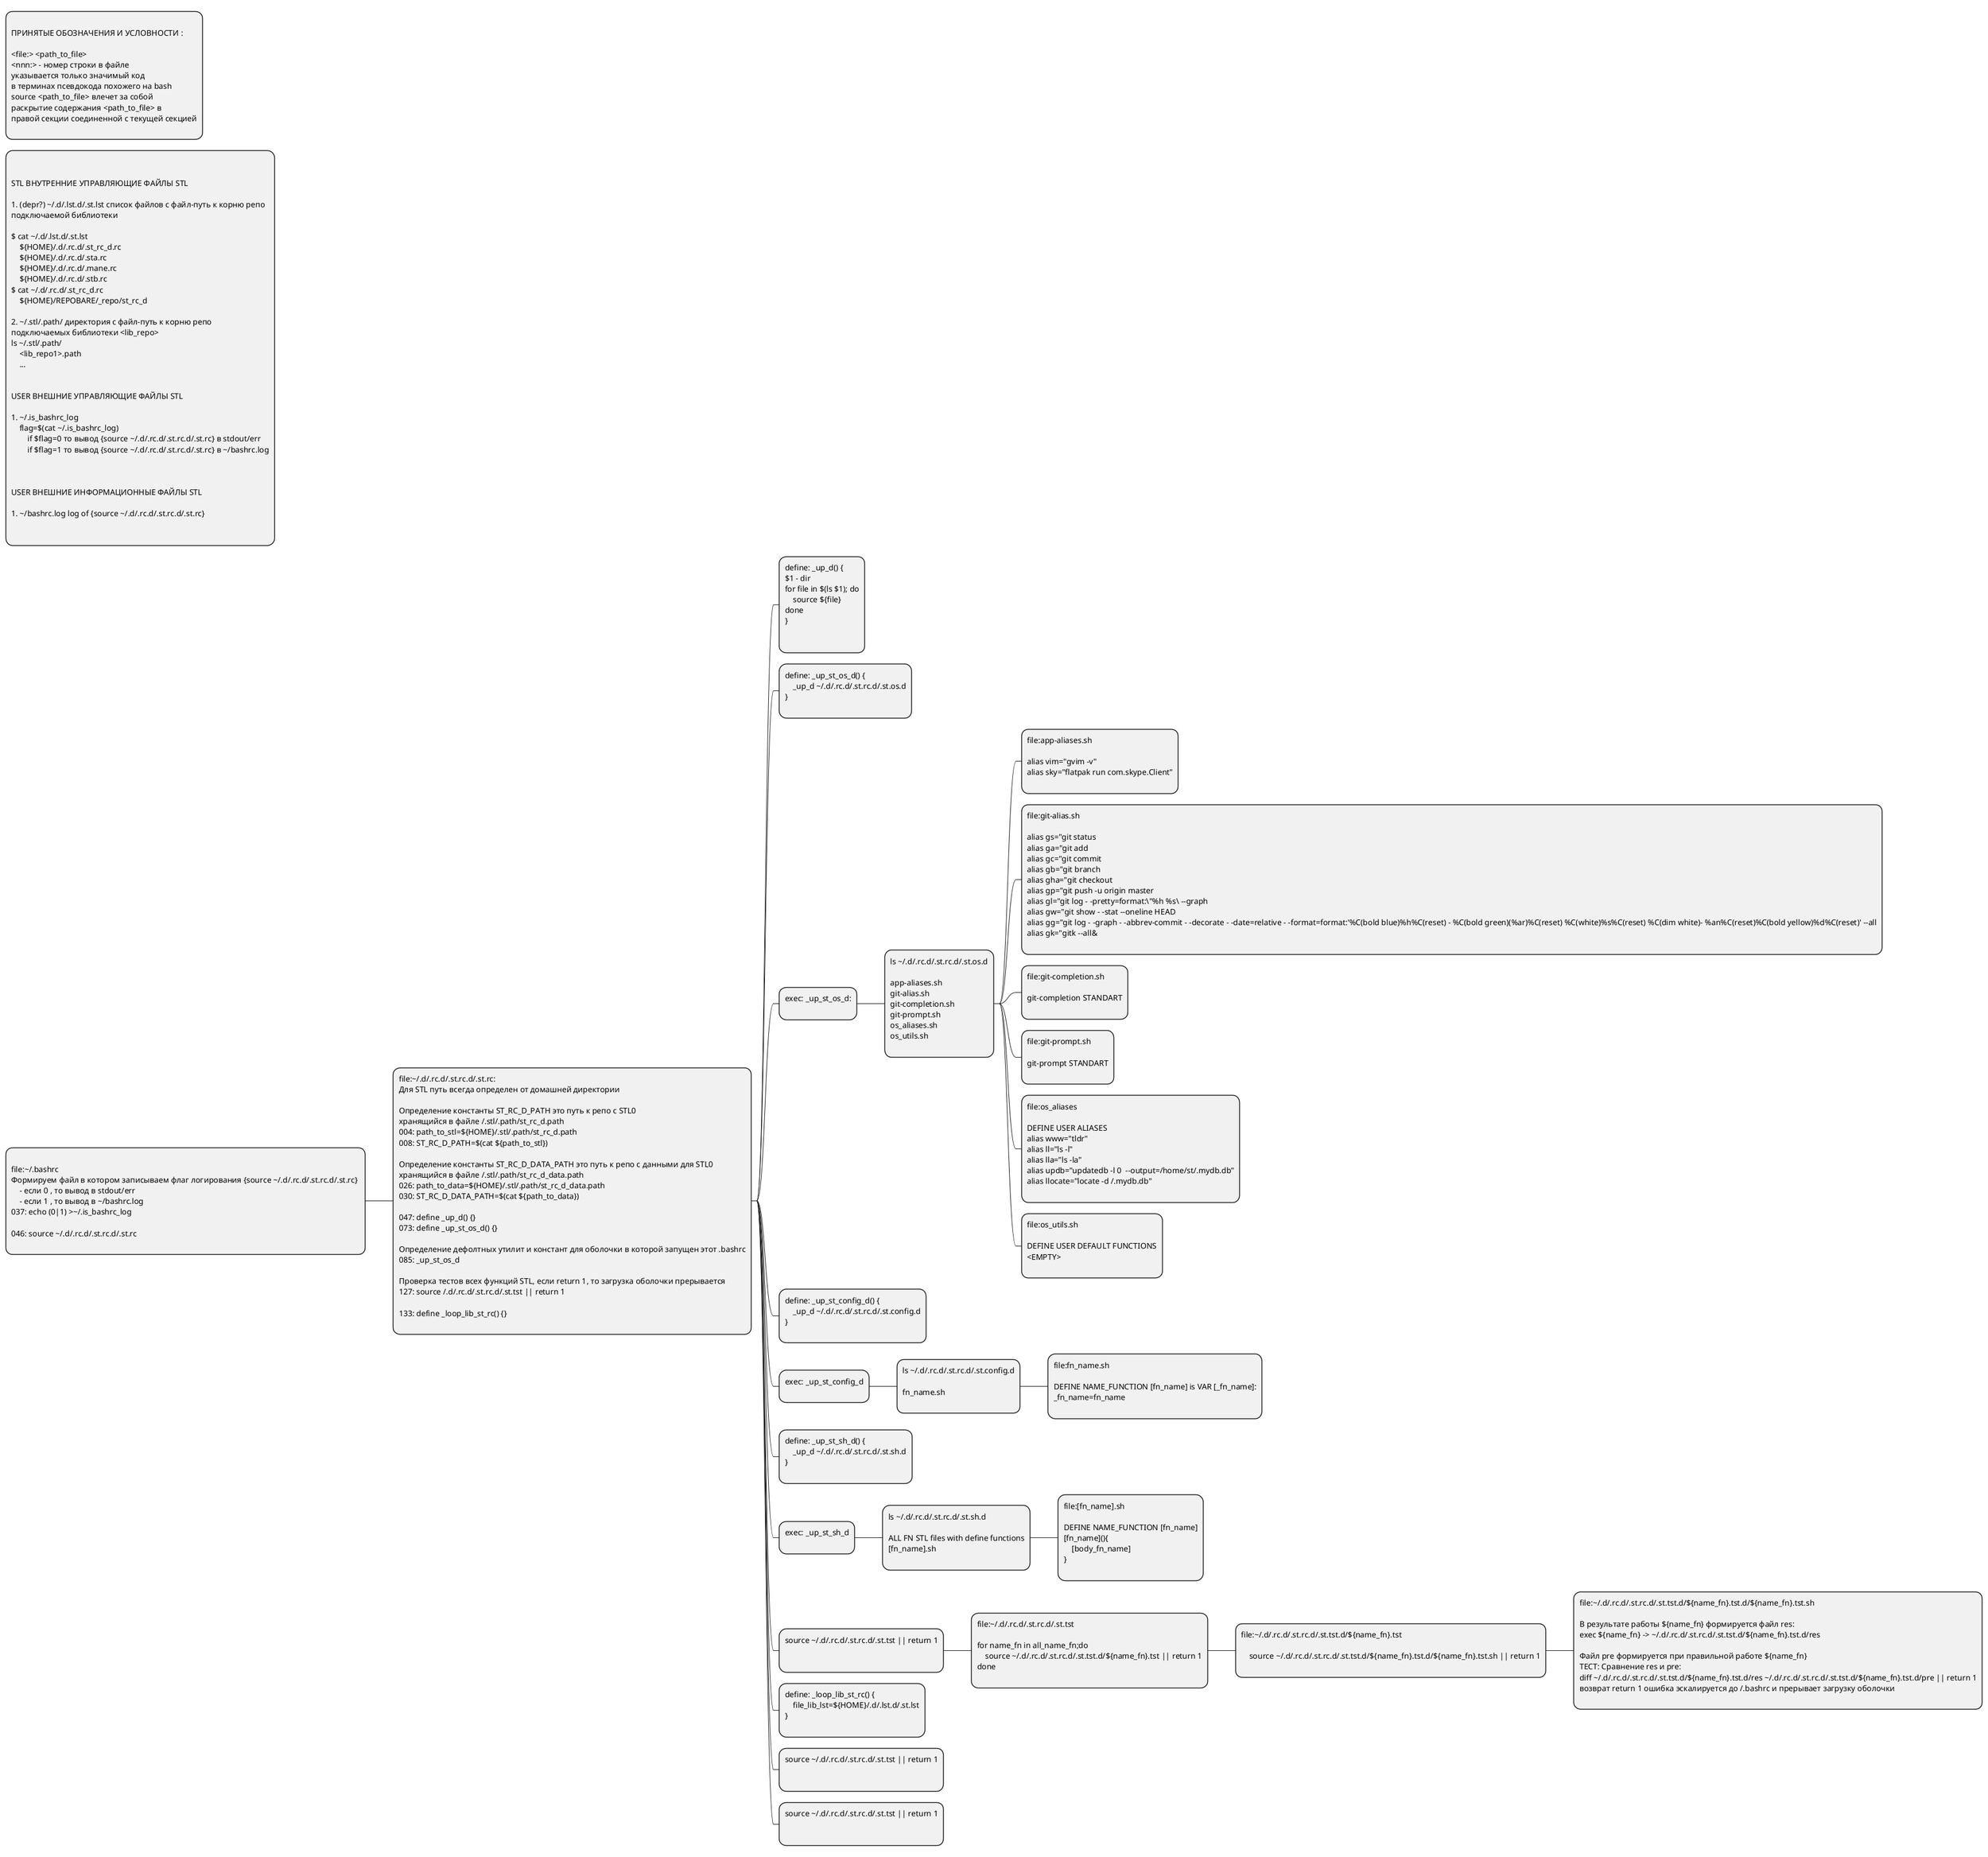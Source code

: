 @startmindmap
*:
ПРИНЯТЫЕ ОБОЗНАЧЕНИЯ И УСЛОВНОСТИ :

<file:> <path_to_file>
<nnn:> - номер строки в файле
указывается только значимый код 
в терминах псевдокода похожего на bash
source <path_to_file> влечет за собой 
раскрытие содержания <path_to_file> в 
правой секции соединенной с текущей секцией
;

*:

STL ВНУТРЕННИЕ УПРАВЛЯЮЩИЕ ФАЙЛЫ STL

1. (depr?) \~/.d/.lst.d/.st.lst список файлов с файл-путь к корню репо 
подключаемой библиотеки

$ cat \~/.d/.lst.d/.st.lst
    ${HOME}/.d/.rc.d/.st_rc_d.rc
    ${HOME}/.d/.rc.d/.sta.rc
    ${HOME}/.d/.rc.d/.mane.rc
    ${HOME}/.d/.rc.d/.stb.rc
$ cat \~/.d/.rc.d/.st_rc_d.rc
    ${HOME}/REPOBARE/_repo/st_rc_d

2. \~/.stl/.path/ директория с файл-путь к корню репо 
подключаемых библиотеки <lib_repo>
ls \~/.stl/.path/ 
    <lib_repo1>.path
    ...


USER ВНЕШНИЕ УПРАВЛЯЮЩИЕ ФАЙЛЫ STL

1. \~/.is_bashrc_log 
    flag=$(cat \~/.is_bashrc_log) 
        if $flag=0 то вывод {source \~/.d/.rc.d/.st.rc.d/.st.rc} в stdout/err
        if $flag=1 то вывод {source \~/.d/.rc.d/.st.rc.d/.st.rc} в \~/bashrc.log



USER ВНЕШНИЕ ИНФОРМАЦИОННЫЕ ФАЙЛЫ STL

1. \~/bashrc.log log of {source \~/.d/.rc.d/.st.rc.d/.st.rc}

;

*:
file:\~/.bashrc
Формируем файл в котором записываем флаг логирования {source \~/.d/.rc.d/.st.rc.d/.st.rc} 
    - если 0 , то вывод в stdout/err
    - если 1 , то вывод в \~/bashrc.log
037: echo (0|1) >\~/.is_bashrc_log

046: source \~/.d/.rc.d/.st.rc.d/.st.rc
;

**:file:\~/.d/.rc.d/.st.rc.d/.st.rc:
Для STL путь всегда определен от домашней директории

Определение константы ST_RC_D_PATH это путь к репо с STL0 
хранящийся в файле ~/.stl/.path/st_rc_d.path
004: path_to_stl=${HOME}/.stl/.path/st_rc_d.path
008: ST_RC_D_PATH=$(cat ${path_to_stl})

Определение константы ST_RC_D_DATA_PATH это путь к репо с данными для STL0 
хранящийся в файле ~/.stl/.path/st_rc_d_data.path
026: path_to_data=${HOME}/.stl/.path/st_rc_d_data.path
030: ST_RC_D_DATA_PATH=$(cat ${path_to_data})

047: define _up_d() {}
073: define _up_st_os_d() {}

Определение дефолтных утилит и констант для оболочки в которой запущен этот .bashrc
085: _up_st_os_d

Проверка тестов всех функций STL, если return 1, то загрузка оболочки прерывается 
127: source ~/.d/.rc.d/.st.rc.d/.st.tst || return 1

133: define _loop_lib_st_rc() {}
' 000: 
' 000: 
' 000: 
' 000: 
' 000: 
;
***:define: _up_d() {
$1 - dir
for file in $(ls $1); do
    source ${file}
done
}

;

***:define: _up_st_os_d() {
    _up_d \~/.d/.rc.d/.st.rc.d/.st.os.d
}
;

***:exec: _up_st_os_d:
;

****:ls \~/.d/.rc.d/.st.rc.d/.st.os.d

app-aliases.sh  
git-alias.sh  
git-completion.sh  
git-prompt.sh  
os_aliases.sh  
os_utils.sh
;

*****:file:app-aliases.sh

alias vim="gvim -v"
alias sky="flatpak run com.skype.Client"
;

*****:file:git-alias.sh

alias gs="git status
alias ga="git add
alias gc="git commit
alias gb="git branch
alias gha="git checkout
alias gp="git push -u origin master
alias gl="git log - -pretty=format:\"%h %s\ --graph
alias gw="git show - -stat --oneline HEAD
alias gg="git log - -graph - -abbrev-commit - -decorate - -date=relative - -format=format:'%C(bold blue)%h%C(reset) - %C(bold green)(%ar)%C(reset) %C(white)%s%C(reset) %C(dim white)- %an%C(reset)%C(bold yellow)%d%C(reset)' --all
alias gk="gitk --all&
;

*****:file:git-completion.sh

git-completion STANDART
;

*****:file:git-prompt.sh

git-prompt STANDART
;

*****:file:os_aliases

DEFINE USER ALIASES
alias www="tldr"
alias ll="ls -l"
alias lla="ls -la"
alias updb="updatedb -l 0  --output=/home/st/.mydb.db"
alias llocate="locate -d ~/.mydb.db"
;

*****:file:os_utils.sh

DEFINE USER DEFAULT FUNCTIONS
<EMPTY>
;

***:define: _up_st_config_d() {
    _up_d \~/.d/.rc.d/.st.rc.d/.st.config.d
}
;

***:exec: _up_st_config_d
;

****:ls \~/.d/.rc.d/.st.rc.d/.st.config.d

fn_name.sh
;

*****:file:fn_name.sh

DEFINE NAME_FUNCTION [fn_name] is VAR [_fn_name]:
_fn_name=fn_name
;

***:define: _up_st_sh_d() {
    _up_d \~/.d/.rc.d/.st.rc.d/.st.sh.d
}
;

***:exec: _up_st_sh_d
;

****:ls \~/.d/.rc.d/.st.rc.d/.st.sh.d

ALL FN STL files with define functions
[fn_name].sh
;

*****:file:[fn_name].sh

DEFINE NAME_FUNCTION [fn_name]
[fn_name](){
    [body_fn_name]
}
;

***:source \~/.d/.rc.d/.st.rc.d/.st.tst || return 1

;

****:file:\~/.d/.rc.d/.st.rc.d/.st.tst

for name_fn in all_name_fn;do
    source \~/.d/.rc.d/.st.rc.d/.st.tst.d/${name_fn}.tst || return 1
done
;

*****:file:\~/.d/.rc.d/.st.rc.d/.st.tst.d/${name_fn}.tst

    source \~/.d/.rc.d/.st.rc.d/.st.tst.d/${name_fn}.tst.d/${name_fn}.tst.sh || return 1
;

******:file:\~/.d/.rc.d/.st.rc.d/.st.tst.d/${name_fn}.tst.d/${name_fn}.tst.sh

В результате работы ${name_fn} формируется файл res:
exec ${name_fn} -> \~/.d/.rc.d/.st.rc.d/.st.tst.d/${name_fn}.tst.d/res   

Файл pre формируется при правильной работе ${name_fn}
ТЕСТ: Сравнение res и pre:
diff \~/.d/.rc.d/.st.rc.d/.st.tst.d/${name_fn}.tst.d/res \~/.d/.rc.d/.st.rc.d/.st.tst.d/${name_fn}.tst.d/pre || return 1
возврат return 1 ошибка эскалируется до ~/.bashrc и прерывает загрузку оболочки
;

***:define: _loop_lib_st_rc() {
    file_lib_lst=${HOME}/.d/.lst.d/.st.lst
}
;

***:source \~/.d/.rc.d/.st.rc.d/.st.tst || return 1

;
***:source \~/.d/.rc.d/.st.rc.d/.st.tst || return 1

;

' *:HEAD:

' CONT
' ;

' *:HEAD:

' CONT
' ;

' *:HEAD:

' CONT
' ;

@endmindmap